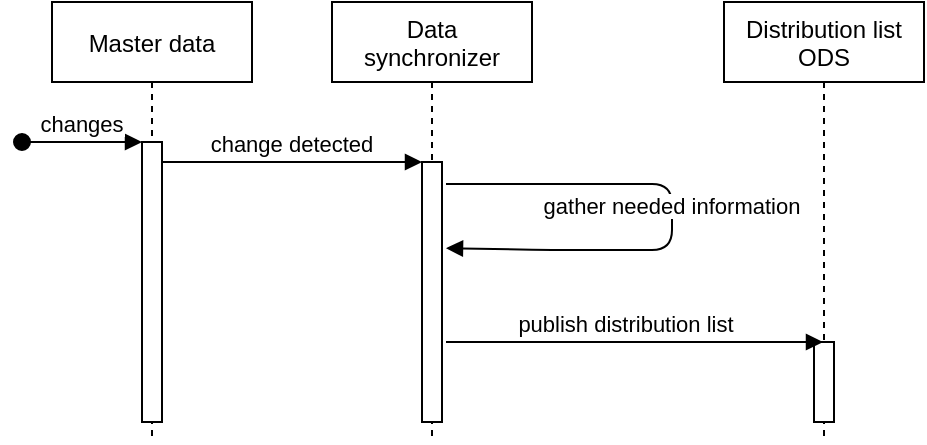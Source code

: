 <mxfile version="13.9.9" type="device"><diagram id="kgpKYQtTHZ0yAKxKKP6v" name="Generate distribution list"><mxGraphModel dx="1086" dy="806" grid="1" gridSize="10" guides="1" tooltips="1" connect="1" arrows="1" fold="1" page="1" pageScale="1" pageWidth="850" pageHeight="1100" math="0" shadow="0"><root><mxCell id="0"/><mxCell id="1" parent="0"/><mxCell id="3nuBFxr9cyL0pnOWT2aG-1" value="Master data" style="shape=umlLifeline;perimeter=lifelinePerimeter;container=1;collapsible=0;recursiveResize=0;rounded=0;shadow=0;strokeWidth=1;" parent="1" vertex="1"><mxGeometry x="120" y="80" width="100" height="220" as="geometry"/></mxCell><mxCell id="3nuBFxr9cyL0pnOWT2aG-2" value="" style="points=[];perimeter=orthogonalPerimeter;rounded=0;shadow=0;strokeWidth=1;" parent="3nuBFxr9cyL0pnOWT2aG-1" vertex="1"><mxGeometry x="45" y="70" width="10" height="140" as="geometry"/></mxCell><mxCell id="3nuBFxr9cyL0pnOWT2aG-3" value="changes" style="verticalAlign=bottom;startArrow=oval;endArrow=block;startSize=8;shadow=0;strokeWidth=1;" parent="3nuBFxr9cyL0pnOWT2aG-1" target="3nuBFxr9cyL0pnOWT2aG-2" edge="1"><mxGeometry relative="1" as="geometry"><mxPoint x="-15" y="70" as="sourcePoint"/></mxGeometry></mxCell><mxCell id="3nuBFxr9cyL0pnOWT2aG-5" value="Data&#10;synchronizer" style="shape=umlLifeline;perimeter=lifelinePerimeter;container=1;collapsible=0;recursiveResize=0;rounded=0;shadow=0;strokeWidth=1;" parent="1" vertex="1"><mxGeometry x="260" y="80" width="100" height="220" as="geometry"/></mxCell><mxCell id="3nuBFxr9cyL0pnOWT2aG-6" value="" style="points=[];perimeter=orthogonalPerimeter;rounded=0;shadow=0;strokeWidth=1;" parent="3nuBFxr9cyL0pnOWT2aG-5" vertex="1"><mxGeometry x="45" y="80" width="10" height="130" as="geometry"/></mxCell><mxCell id="3nuBFxr9cyL0pnOWT2aG-8" value="change detected" style="verticalAlign=bottom;endArrow=block;entryX=0;entryY=0;shadow=0;strokeWidth=1;" parent="1" source="3nuBFxr9cyL0pnOWT2aG-2" target="3nuBFxr9cyL0pnOWT2aG-6" edge="1"><mxGeometry relative="1" as="geometry"><mxPoint x="275" y="160" as="sourcePoint"/></mxGeometry></mxCell><mxCell id="pEvqa2qLo6ff4rIt7uCJ-1" value="Distribution list&#10;ODS" style="shape=umlLifeline;perimeter=lifelinePerimeter;container=1;collapsible=0;recursiveResize=0;rounded=0;shadow=0;strokeWidth=1;" parent="1" vertex="1"><mxGeometry x="456" y="80" width="100" height="220" as="geometry"/></mxCell><mxCell id="pEvqa2qLo6ff4rIt7uCJ-2" value="" style="points=[];perimeter=orthogonalPerimeter;rounded=0;shadow=0;strokeWidth=1;" parent="pEvqa2qLo6ff4rIt7uCJ-1" vertex="1"><mxGeometry x="45" y="170" width="10" height="40" as="geometry"/></mxCell><mxCell id="pEvqa2qLo6ff4rIt7uCJ-3" value="gather needed information" style="verticalAlign=bottom;endArrow=block;shadow=0;strokeWidth=1;entryX=0.57;entryY=0.555;entryDx=0;entryDy=0;entryPerimeter=0;" parent="1" edge="1"><mxGeometry x="0.027" relative="1" as="geometry"><mxPoint x="317" y="171" as="sourcePoint"/><mxPoint x="317" y="203.1" as="targetPoint"/><Array as="points"><mxPoint x="430" y="171"/><mxPoint x="430" y="204"/><mxPoint x="370" y="204"/></Array><mxPoint as="offset"/></mxGeometry></mxCell><mxCell id="A0sp3jnOig0OC3Uginv3-1" value="publish distribution list" style="verticalAlign=bottom;endArrow=block;shadow=0;strokeWidth=1;" parent="1" target="pEvqa2qLo6ff4rIt7uCJ-1" edge="1"><mxGeometry x="-0.046" relative="1" as="geometry"><mxPoint x="317" y="250" as="sourcePoint"/><mxPoint x="470" y="250" as="targetPoint"/><mxPoint as="offset"/></mxGeometry></mxCell></root></mxGraphModel></diagram></mxfile>